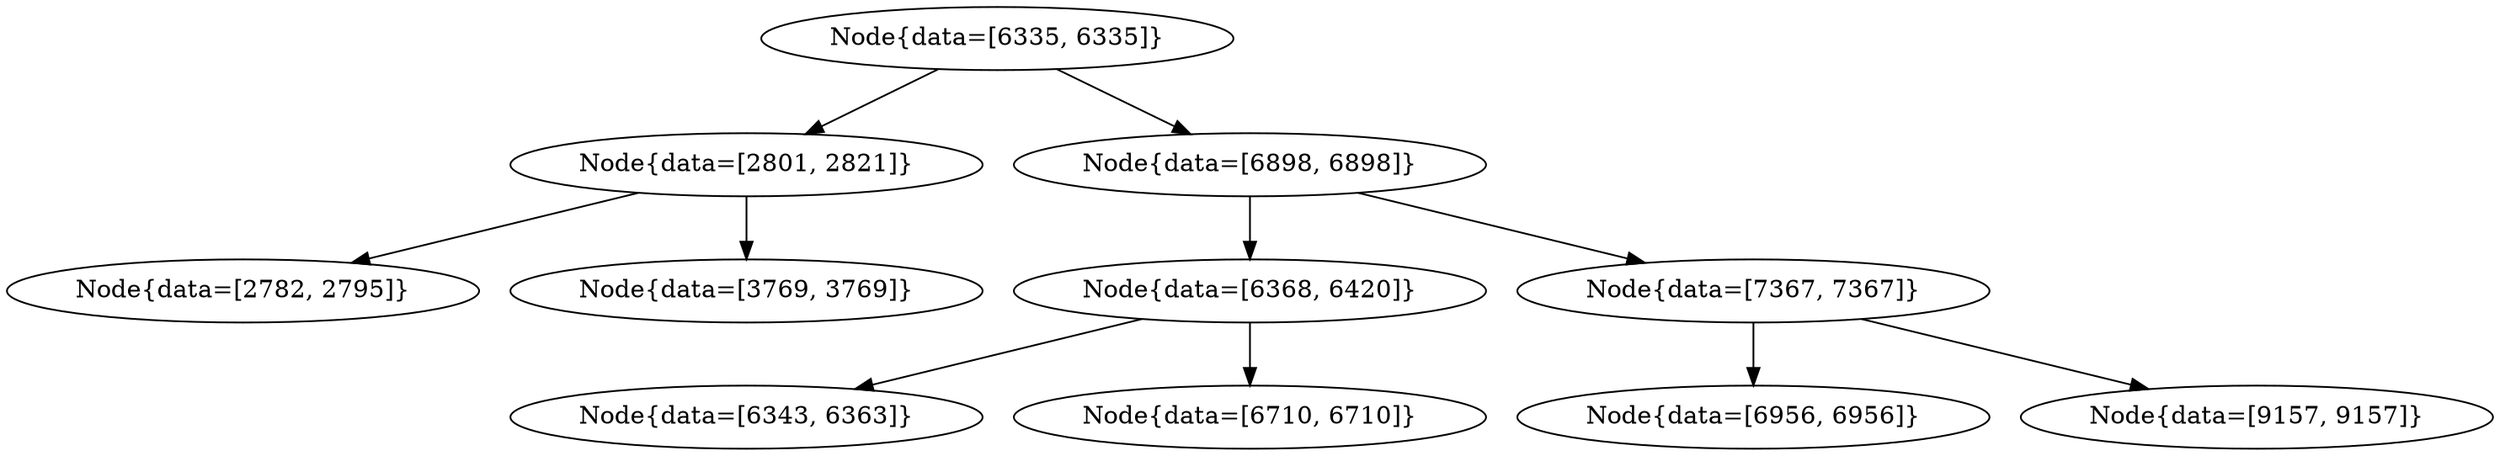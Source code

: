 digraph G{
1289641318 [label="Node{data=[6335, 6335]}"]
1289641318 -> 1861482284
1861482284 [label="Node{data=[2801, 2821]}"]
1861482284 -> 1316560467
1316560467 [label="Node{data=[2782, 2795]}"]
1861482284 -> 760114098
760114098 [label="Node{data=[3769, 3769]}"]
1289641318 -> 323302928
323302928 [label="Node{data=[6898, 6898]}"]
323302928 -> 1660873155
1660873155 [label="Node{data=[6368, 6420]}"]
1660873155 -> 1693710409
1693710409 [label="Node{data=[6343, 6363]}"]
1660873155 -> 985537694
985537694 [label="Node{data=[6710, 6710]}"]
323302928 -> 7428207
7428207 [label="Node{data=[7367, 7367]}"]
7428207 -> 366221651
366221651 [label="Node{data=[6956, 6956]}"]
7428207 -> 1847499280
1847499280 [label="Node{data=[9157, 9157]}"]
}